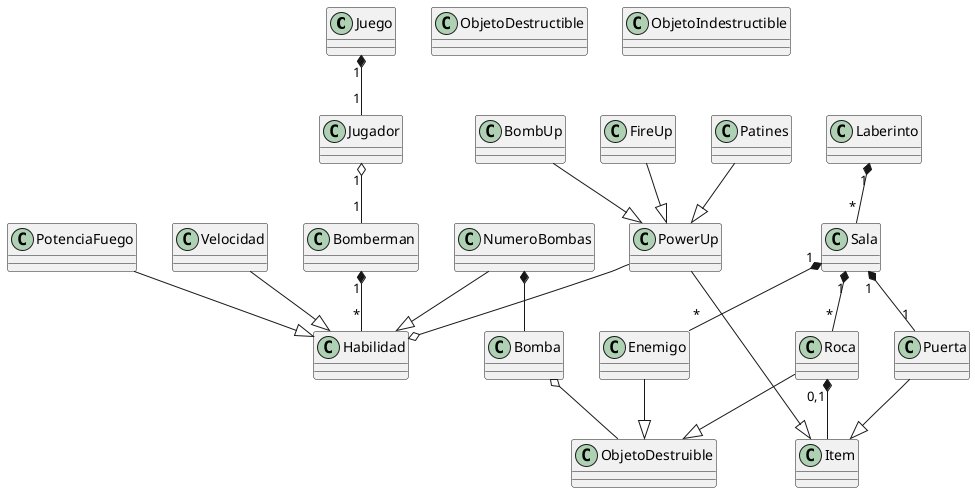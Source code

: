 @startuml Bomberman

class Juego 
class Jugador 

class Habilidad
class PotenciaFuego
class Velocidad
class NumeroBombas
class Bomberman
class Enemigo

class Sala 
class Laberinto 
class Puerta
class Roca 
class ObjetoDestructible
class ObjetoIndestructible

Laberinto "1" *-- "*" Sala
Sala "1" *-- "1" Puerta
Sala "1" *-- "*" Roca
Sala "1" *-- "*" Enemigo
Roca "0,1" *-- Item
Puerta --|> Item
PowerUp --|> Item
Roca --|> ObjetoDestruible
Enemigo --|> ObjetoDestruible
Bomba o-- ObjetoDestruible

class Item
class Bomba 
class PowerUp
class BombUp 
class FireUp 
class Patines


Juego "1" *-- "1" Jugador
Jugador "1" o-- "1" Bomberman
Bomberman "1" *-- "*" Habilidad

BombUp --|> PowerUp
FireUp --|> PowerUp
Patines --|> PowerUp

PotenciaFuego --|> Habilidad
Velocidad --|> Habilidad
NumeroBombas --|> Habilidad

PowerUp --o Habilidad

NumeroBombas *-- Bomba


@enduml